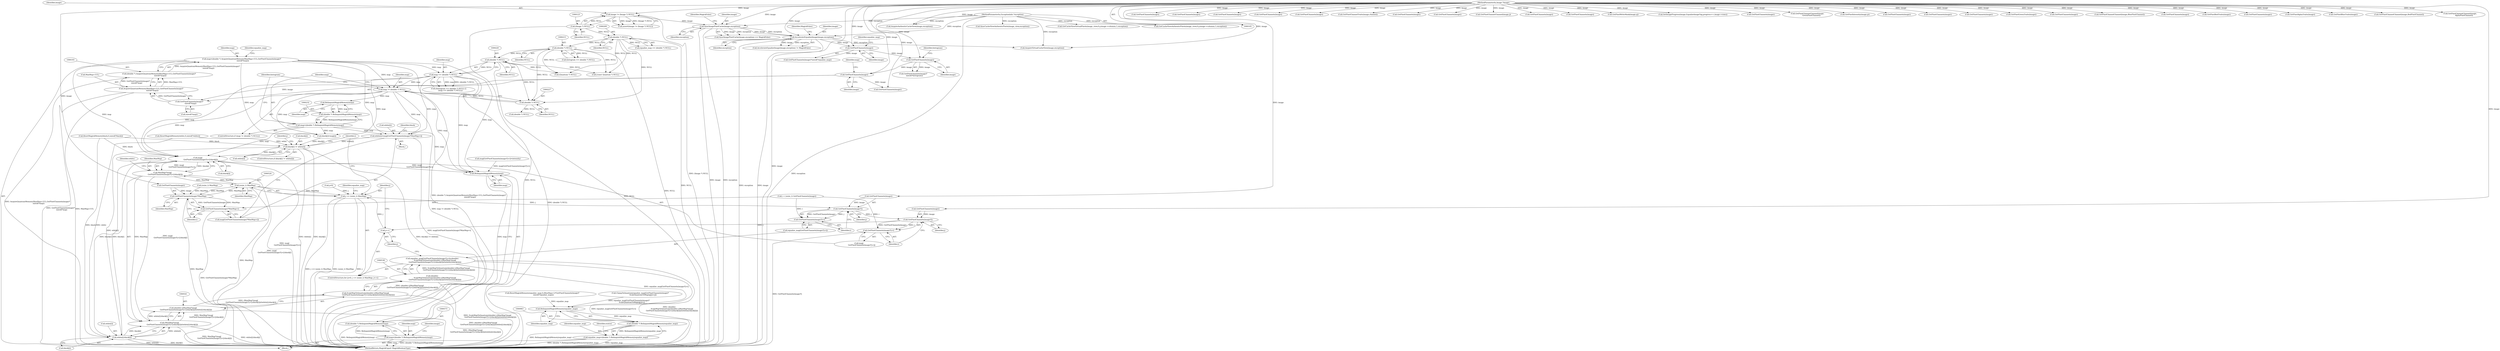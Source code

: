 digraph "0_ImageMagick_1cc6f0ccc92c20c7cab6c4a7335daf29c91f0d8e_0@array" {
"1000497" [label="(Call,white[i]=map[GetPixelChannels(image)*MaxMap+i])"];
"1000224" [label="(Call,map != (double *) NULL)"];
"1000190" [label="(Call,map=(double *) AcquireQuantumMemory(MaxMap+1UL,GetPixelChannels(image)*\n    sizeof(*map)))"];
"1000192" [label="(Call,(double *) AcquireQuantumMemory(MaxMap+1UL,GetPixelChannels(image)*\n    sizeof(*map)))"];
"1000194" [label="(Call,AcquireQuantumMemory(MaxMap+1UL,GetPixelChannels(image)*\n    sizeof(*map)))"];
"1000198" [label="(Call,GetPixelChannels(image)*\n    sizeof(*map))"];
"1000199" [label="(Call,GetPixelChannels(image))"];
"1000185" [label="(Call,GetPixelChannels(image))"];
"1000171" [label="(Call,GetPixelChannels(image))"];
"1000141" [label="(Call,AccelerateEqualizeImage(image,exception))"];
"1000133" [label="(Call,SyncImagePixelCache(image,exception))"];
"1000120" [label="(Call,image != (Image *) NULL)"];
"1000106" [label="(MethodParameterIn,Image *image)"];
"1000122" [label="(Call,(Image *) NULL)"];
"1000107" [label="(MethodParameterIn,ExceptionInfo *exception)"];
"1000217" [label="(Call,map == (double *) NULL)"];
"1000219" [label="(Call,(double *) NULL)"];
"1000214" [label="(Call,(double *) NULL)"];
"1000208" [label="(Call,(double *) NULL)"];
"1000226" [label="(Call,(double *) NULL)"];
"1000229" [label="(Call,map=(double *) RelinquishMagickMemory(map))"];
"1000231" [label="(Call,(double *) RelinquishMagickMemory(map))"];
"1000233" [label="(Call,RelinquishMagickMemory(map))"];
"1000510" [label="(Call,black[i] != white[i])"];
"1000545" [label="(Call,map[\n          GetPixelChannels(image)*j+i]-black[i])"];
"1000543" [label="(Call,MaxMap*(map[\n          GetPixelChannels(image)*j+i]-black[i]))"];
"1000523" [label="(Call,(ssize_t) MaxMap)"];
"1000504" [label="(Call,GetPixelChannels(image)*MaxMap)"];
"1000503" [label="(Call,GetPixelChannels(image)*MaxMap+i)"];
"1000521" [label="(Call,j <= (ssize_t) MaxMap)"];
"1000532" [label="(Call,GetPixelChannels(image)*j)"];
"1000531" [label="(Call,GetPixelChannels(image)*j+i)"];
"1000549" [label="(Call,GetPixelChannels(image)*j)"];
"1000526" [label="(Call,j++)"];
"1000548" [label="(Call,GetPixelChannels(image)*j+i)"];
"1000542" [label="(Call,(MaxMap*(map[\n          GetPixelChannels(image)*j+i]-black[i]))/(white[i]-black[i]))"];
"1000540" [label="(Call,(double) ((MaxMap*(map[\n          GetPixelChannels(image)*j+i]-black[i]))/(white[i]-black[i])))"];
"1000539" [label="(Call,ScaleMapToQuantum((double) ((MaxMap*(map[\n          GetPixelChannels(image)*j+i]-black[i]))/(white[i]-black[i]))))"];
"1000537" [label="(Call,(double)\n          ScaleMapToQuantum((double) ((MaxMap*(map[\n          GetPixelChannels(image)*j+i]-black[i]))/(white[i]-black[i]))))"];
"1000528" [label="(Call,equalize_map[GetPixelChannels(image)*j+i]=(double)\n          ScaleMapToQuantum((double) ((MaxMap*(map[\n          GetPixelChannels(image)*j+i]-black[i]))/(white[i]-black[i]))))"];
"1000964" [label="(Call,RelinquishMagickMemory(equalize_map))"];
"1000962" [label="(Call,(double *) RelinquishMagickMemory(equalize_map))"];
"1000960" [label="(Call,equalize_map=(double *) RelinquishMagickMemory(equalize_map))"];
"1000557" [label="(Call,white[i]-black[i])"];
"1000574" [label="(Call,RelinquishMagickMemory(map))"];
"1000572" [label="(Call,(double *) RelinquishMagickMemory(map))"];
"1000570" [label="(Call,map=(double *) RelinquishMagickMemory(map))"];
"1000519" [label="(Identifier,j)"];
"1000964" [label="(Call,RelinquishMagickMemory(equalize_map))"];
"1000498" [label="(Call,white[i])"];
"1000195" [label="(Call,MaxMap+1UL)"];
"1000431" [label="(Call,GetPixelChannels(image))"];
"1000225" [label="(Identifier,map)"];
"1000382" [label="(Call,GetPixelChannels(image))"];
"1000172" [label="(Identifier,image)"];
"1000435" [label="(Call,map[GetPixelChannels(image)*j+i]=intensity)"];
"1000132" [label="(Call,SyncImagePixelCache(image,exception) == MagickFalse)"];
"1000234" [label="(Identifier,map)"];
"1000868" [label="(Call,GetPixelChannels(image))"];
"1000543" [label="(Call,MaxMap*(map[\n          GetPixelChannels(image)*j+i]-black[i]))"];
"1000724" [label="(Call,GetPixelChannels(image))"];
"1000194" [label="(Call,AcquireQuantumMemory(MaxMap+1UL,GetPixelChannels(image)*\n    sizeof(*map)))"];
"1000175" [label="(Identifier,equalize_map)"];
"1000122" [label="(Call,(Image *) NULL)"];
"1000198" [label="(Call,GetPixelChannels(image)*\n    sizeof(*map))"];
"1000678" [label="(Call,GetPixelChannels(image))"];
"1000882" [label="(Call,GetPixelChannelTraits(image,channel))"];
"1000219" [label="(Call,(double *) NULL)"];
"1000528" [label="(Call,equalize_map[GetPixelChannels(image)*j+i]=(double)\n          ScaleMapToQuantum((double) ((MaxMap*(map[\n          GetPixelChannels(image)*j+i]-black[i]))/(white[i]-black[i]))))"];
"1000632" [label="(Call,GetPixelChannels(image))"];
"1000546" [label="(Call,map[\n          GetPixelChannels(image)*j+i])"];
"1000571" [label="(Identifier,map)"];
"1000419" [label="(Call,(ssize_t) MaxMap)"];
"1000558" [label="(Call,white[i])"];
"1000212" [label="(Call,histogram == (double *) NULL)"];
"1000490" [label="(Call,black[i]=map[i])"];
"1000504" [label="(Call,GetPixelChannels(image)*MaxMap)"];
"1000403" [label="(Call,GetPixelChannels(image))"];
"1000579" [label="(Identifier,image)"];
"1000311" [label="(Call,GetCacheViewVirtualPixels(image_view,0,y,image->columns,1,exception))"];
"1000226" [label="(Call,(double *) NULL)"];
"1000285" [label="(Call,AcquireVirtualCacheView(image,exception))"];
"1000224" [label="(Call,map != (double *) NULL)"];
"1000876" [label="(Call,GetPixelChannelChannel(image,j))"];
"1000549" [label="(Call,GetPixelChannels(image)*j)"];
"1000447" [label="(Call,ResetMagickMemory(equalize_map,0,(MaxMap+1)*GetPixelChannels(image)*\n    sizeof(*equalize_map)))"];
"1000530" [label="(Identifier,equalize_map)"];
"1000904" [label="(Call,ClampToQuantum(equalize_map[GetPixelChannels(image)*\n          ScaleQuantumToMap(q[j])+j]))"];
"1000965" [label="(Identifier,equalize_map)"];
"1000559" [label="(Identifier,white)"];
"1000207" [label="(Identifier,equalize_map)"];
"1000121" [label="(Identifier,image)"];
"1000857" [label="(Call,GetPixelChannels(image))"];
"1000561" [label="(Call,black[i])"];
"1000909" [label="(Call,GetPixelChannels(image))"];
"1000509" [label="(ControlStructure,if (black[i] != white[i]))"];
"1000544" [label="(Identifier,MaxMap)"];
"1000216" [label="(Identifier,NULL)"];
"1000527" [label="(Identifier,j)"];
"1000574" [label="(Call,RelinquishMagickMemory(map))"];
"1000107" [label="(MethodParameterIn,ExceptionInfo *exception)"];
"1000850" [label="(Call,GetPixelWriteMask(image,q))"];
"1000508" [label="(Identifier,i)"];
"1000545" [label="(Call,map[\n          GetPixelChannels(image)*j+i]-black[i])"];
"1000522" [label="(Identifier,j)"];
"1000510" [label="(Call,black[i] != white[i])"];
"1000106" [label="(MethodParameterIn,Image *image)"];
"1000536" [label="(Identifier,i)"];
"1000512" [label="(Identifier,black)"];
"1000941" [label="(Call,SetImageProgress(image,EqualizeImageTag,progress++,image->rows))"];
"1000529" [label="(Call,equalize_map[GetPixelChannels(image)*j+i])"];
"1000532" [label="(Call,GetPixelChannels(image)*j)"];
"1000503" [label="(Call,GetPixelChannels(image)*MaxMap+i)"];
"1000455" [label="(Call,GetPixelChannels(image))"];
"1000548" [label="(Call,GetPixelChannels(image)*j+i)"];
"1000655" [label="(Call,GetPixelChannelChannel(image,\n              GreenPixelChannel))"];
"1000133" [label="(Call,SyncImagePixelCache(image,exception))"];
"1000533" [label="(Call,GetPixelChannels(image))"];
"1000531" [label="(Call,GetPixelChannels(image)*j+i)"];
"1000526" [label="(Call,j++)"];
"1000514" [label="(Call,white[i])"];
"1000374" [label="(Call,GetPixelIntensity(image,p))"];
"1000108" [label="(Block,)"];
"1000203" [label="(Identifier,map)"];
"1000480" [label="(Call,i < (ssize_t) GetPixelChannels(image))"];
"1000488" [label="(Block,)"];
"1000484" [label="(Call,GetPixelChannels(image))"];
"1000191" [label="(Identifier,map)"];
"1000968" [label="(MethodReturn,MagickExport MagickBooleanType)"];
"1000440" [label="(Call,GetPixelChannels(image))"];
"1000192" [label="(Call,(double *) AcquireQuantumMemory(MaxMap+1UL,GetPixelChannels(image)*\n    sizeof(*map)))"];
"1000278" [label="(Call,GetPixelChannels(image))"];
"1000511" [label="(Call,black[i])"];
"1000770" [label="(Call,GetPixelChannels(image))"];
"1000647" [label="(Call,GetPixelGreenTraits(image))"];
"1000206" [label="(Call,equalize_map == (double *) NULL)"];
"1000918" [label="(Call,GetPixelChannels(image))"];
"1000228" [label="(Identifier,NULL)"];
"1000230" [label="(Identifier,map)"];
"1000701" [label="(Call,GetPixelChannelChannel(image,BluePixelChannel))"];
"1000124" [label="(Identifier,NULL)"];
"1000233" [label="(Call,RelinquishMagickMemory(map))"];
"1000557" [label="(Call,white[i]-black[i])"];
"1000961" [label="(Identifier,equalize_map)"];
"1000542" [label="(Call,(MaxMap*(map[\n          GetPixelChannels(image)*j+i]-black[i]))/(white[i]-black[i]))"];
"1000218" [label="(Identifier,map)"];
"1000221" [label="(Identifier,NULL)"];
"1000140" [label="(Call,AccelerateEqualizeImage(image,exception) != MagickFalse)"];
"1000171" [label="(Call,GetPixelChannels(image))"];
"1000554" [label="(Call,black[i])"];
"1000539" [label="(Call,ScaleMapToQuantum((double) ((MaxMap*(map[\n          GetPixelChannels(image)*j+i]-black[i]))/(white[i]-black[i]))))"];
"1000238" [label="(Call,(double *) NULL)"];
"1000507" [label="(Identifier,MaxMap)"];
"1000135" [label="(Identifier,exception)"];
"1000825" [label="(Call,(Quantum *) NULL)"];
"1000200" [label="(Identifier,image)"];
"1000214" [label="(Call,(double *) NULL)"];
"1000353" [label="(Call,GetPixelChannels(image))"];
"1000136" [label="(Identifier,MagickFalse)"];
"1000470" [label="(Call,ResetMagickMemory(white,0,sizeof(*white)))"];
"1000119" [label="(Call,assert(image != (Image *) NULL))"];
"1000144" [label="(Identifier,MagickFalse)"];
"1000184" [label="(Call,GetPixelChannels(image)*\n    sizeof(*histogram))"];
"1000120" [label="(Call,image != (Image *) NULL)"];
"1000962" [label="(Call,(double *) RelinquishMagickMemory(equalize_map))"];
"1000229" [label="(Call,map=(double *) RelinquishMagickMemory(map))"];
"1000487" [label="(Identifier,i)"];
"1000601" [label="(Call,GetPixelRedTraits(image))"];
"1000505" [label="(Call,GetPixelChannels(image))"];
"1000523" [label="(Call,(ssize_t) MaxMap)"];
"1000143" [label="(Identifier,exception)"];
"1000813" [label="(Call,GetCacheViewAuthenticPixels(image_view,0,y,image->columns,1,exception))"];
"1000186" [label="(Identifier,image)"];
"1000170" [label="(Call,GetPixelChannels(image)*sizeof(*equalize_map))"];
"1000389" [label="(Call,GetPixelChannels(image))"];
"1000521" [label="(Call,j <= (ssize_t) MaxMap)"];
"1000190" [label="(Call,map=(double *) AcquireQuantumMemory(MaxMap+1UL,GetPixelChannels(image)*\n    sizeof(*map)))"];
"1000960" [label="(Call,equalize_map=(double *) RelinquishMagickMemory(equalize_map))"];
"1000570" [label="(Call,map=(double *) RelinquishMagickMemory(map))"];
"1000967" [label="(Identifier,status)"];
"1000739" [label="(Call,GetPixelAlphaTraits(image))"];
"1000223" [label="(ControlStructure,if (map != (double *) NULL))"];
"1000208" [label="(Call,(double *) NULL)"];
"1000185" [label="(Call,GetPixelChannels(image))"];
"1000693" [label="(Call,GetPixelBlueTraits(image))"];
"1000211" [label="(Call,(histogram == (double *) NULL) ||\n      (map == (double *) NULL))"];
"1000517" [label="(ControlStructure,for (j=0; j <= (ssize_t) MaxMap; j++))"];
"1000552" [label="(Identifier,j)"];
"1000535" [label="(Identifier,j)"];
"1000231" [label="(Call,(double *) RelinquishMagickMemory(map))"];
"1000462" [label="(Call,ResetMagickMemory(black,0,sizeof(*black)))"];
"1000525" [label="(Identifier,MaxMap)"];
"1000201" [label="(Call,sizeof(*map))"];
"1000553" [label="(Identifier,i)"];
"1000550" [label="(Call,GetPixelChannels(image))"];
"1000922" [label="(Call,SyncCacheViewAuthenticPixels(image_view,exception))"];
"1000575" [label="(Identifier,map)"];
"1000199" [label="(Call,GetPixelChannels(image))"];
"1000572" [label="(Call,(double *) RelinquishMagickMemory(map))"];
"1000609" [label="(Call,GetPixelChannelChannel(image,RedPixelChannel))"];
"1000323" [label="(Call,(const Quantum *) NULL)"];
"1000210" [label="(Identifier,NULL)"];
"1000501" [label="(Call,map[GetPixelChannels(image)*MaxMap+i])"];
"1000237" [label="(Identifier,histogram)"];
"1000518" [label="(Call,j=0)"];
"1000497" [label="(Call,white[i]=map[GetPixelChannels(image)*MaxMap+i])"];
"1000142" [label="(Identifier,image)"];
"1000537" [label="(Call,(double)\n          ScaleMapToQuantum((double) ((MaxMap*(map[\n          GetPixelChannels(image)*j+i]-black[i]))/(white[i]-black[i]))))"];
"1000540" [label="(Call,(double) ((MaxMap*(map[\n          GetPixelChannels(image)*j+i]-black[i]))/(white[i]-black[i])))"];
"1000217" [label="(Call,map == (double *) NULL)"];
"1000787" [label="(Call,AcquireAuthenticCacheView(image,exception))"];
"1000141" [label="(Call,AccelerateEqualizeImage(image,exception))"];
"1000189" [label="(Identifier,histogram)"];
"1000747" [label="(Call,GetPixelChannelChannel(image,\n              AlphaPixelChannel))"];
"1000134" [label="(Identifier,image)"];
"1000497" -> "1000488"  [label="AST: "];
"1000497" -> "1000501"  [label="CFG: "];
"1000498" -> "1000497"  [label="AST: "];
"1000501" -> "1000497"  [label="AST: "];
"1000512" -> "1000497"  [label="CFG: "];
"1000497" -> "1000968"  [label="DDG: map[GetPixelChannels(image)*MaxMap+i]"];
"1000224" -> "1000497"  [label="DDG: map"];
"1000229" -> "1000497"  [label="DDG: map"];
"1000190" -> "1000497"  [label="DDG: map"];
"1000217" -> "1000497"  [label="DDG: map"];
"1000497" -> "1000510"  [label="DDG: white[i]"];
"1000224" -> "1000223"  [label="AST: "];
"1000224" -> "1000226"  [label="CFG: "];
"1000225" -> "1000224"  [label="AST: "];
"1000226" -> "1000224"  [label="AST: "];
"1000230" -> "1000224"  [label="CFG: "];
"1000237" -> "1000224"  [label="CFG: "];
"1000224" -> "1000968"  [label="DDG: map != (double *) NULL"];
"1000190" -> "1000224"  [label="DDG: map"];
"1000217" -> "1000224"  [label="DDG: map"];
"1000226" -> "1000224"  [label="DDG: NULL"];
"1000224" -> "1000233"  [label="DDG: map"];
"1000224" -> "1000490"  [label="DDG: map"];
"1000224" -> "1000545"  [label="DDG: map"];
"1000224" -> "1000574"  [label="DDG: map"];
"1000190" -> "1000108"  [label="AST: "];
"1000190" -> "1000192"  [label="CFG: "];
"1000191" -> "1000190"  [label="AST: "];
"1000192" -> "1000190"  [label="AST: "];
"1000207" -> "1000190"  [label="CFG: "];
"1000190" -> "1000968"  [label="DDG: (double *) AcquireQuantumMemory(MaxMap+1UL,GetPixelChannels(image)*\n    sizeof(*map))"];
"1000192" -> "1000190"  [label="DDG: AcquireQuantumMemory(MaxMap+1UL,GetPixelChannels(image)*\n    sizeof(*map))"];
"1000190" -> "1000217"  [label="DDG: map"];
"1000190" -> "1000490"  [label="DDG: map"];
"1000190" -> "1000545"  [label="DDG: map"];
"1000190" -> "1000574"  [label="DDG: map"];
"1000192" -> "1000194"  [label="CFG: "];
"1000193" -> "1000192"  [label="AST: "];
"1000194" -> "1000192"  [label="AST: "];
"1000192" -> "1000968"  [label="DDG: AcquireQuantumMemory(MaxMap+1UL,GetPixelChannels(image)*\n    sizeof(*map))"];
"1000194" -> "1000192"  [label="DDG: MaxMap+1UL"];
"1000194" -> "1000192"  [label="DDG: GetPixelChannels(image)*\n    sizeof(*map)"];
"1000194" -> "1000198"  [label="CFG: "];
"1000195" -> "1000194"  [label="AST: "];
"1000198" -> "1000194"  [label="AST: "];
"1000194" -> "1000968"  [label="DDG: MaxMap+1UL"];
"1000194" -> "1000968"  [label="DDG: GetPixelChannels(image)*\n    sizeof(*map)"];
"1000198" -> "1000194"  [label="DDG: GetPixelChannels(image)"];
"1000198" -> "1000201"  [label="CFG: "];
"1000199" -> "1000198"  [label="AST: "];
"1000201" -> "1000198"  [label="AST: "];
"1000199" -> "1000198"  [label="DDG: image"];
"1000199" -> "1000200"  [label="CFG: "];
"1000200" -> "1000199"  [label="AST: "];
"1000203" -> "1000199"  [label="CFG: "];
"1000185" -> "1000199"  [label="DDG: image"];
"1000106" -> "1000199"  [label="DDG: image"];
"1000199" -> "1000278"  [label="DDG: image"];
"1000185" -> "1000184"  [label="AST: "];
"1000185" -> "1000186"  [label="CFG: "];
"1000186" -> "1000185"  [label="AST: "];
"1000189" -> "1000185"  [label="CFG: "];
"1000185" -> "1000184"  [label="DDG: image"];
"1000171" -> "1000185"  [label="DDG: image"];
"1000106" -> "1000185"  [label="DDG: image"];
"1000171" -> "1000170"  [label="AST: "];
"1000171" -> "1000172"  [label="CFG: "];
"1000172" -> "1000171"  [label="AST: "];
"1000175" -> "1000171"  [label="CFG: "];
"1000171" -> "1000170"  [label="DDG: image"];
"1000141" -> "1000171"  [label="DDG: image"];
"1000106" -> "1000171"  [label="DDG: image"];
"1000141" -> "1000140"  [label="AST: "];
"1000141" -> "1000143"  [label="CFG: "];
"1000142" -> "1000141"  [label="AST: "];
"1000143" -> "1000141"  [label="AST: "];
"1000144" -> "1000141"  [label="CFG: "];
"1000141" -> "1000968"  [label="DDG: image"];
"1000141" -> "1000968"  [label="DDG: exception"];
"1000141" -> "1000140"  [label="DDG: image"];
"1000141" -> "1000140"  [label="DDG: exception"];
"1000133" -> "1000141"  [label="DDG: image"];
"1000133" -> "1000141"  [label="DDG: exception"];
"1000106" -> "1000141"  [label="DDG: image"];
"1000107" -> "1000141"  [label="DDG: exception"];
"1000141" -> "1000285"  [label="DDG: exception"];
"1000133" -> "1000132"  [label="AST: "];
"1000133" -> "1000135"  [label="CFG: "];
"1000134" -> "1000133"  [label="AST: "];
"1000135" -> "1000133"  [label="AST: "];
"1000136" -> "1000133"  [label="CFG: "];
"1000133" -> "1000968"  [label="DDG: image"];
"1000133" -> "1000968"  [label="DDG: exception"];
"1000133" -> "1000132"  [label="DDG: image"];
"1000133" -> "1000132"  [label="DDG: exception"];
"1000120" -> "1000133"  [label="DDG: image"];
"1000106" -> "1000133"  [label="DDG: image"];
"1000107" -> "1000133"  [label="DDG: exception"];
"1000120" -> "1000119"  [label="AST: "];
"1000120" -> "1000122"  [label="CFG: "];
"1000121" -> "1000120"  [label="AST: "];
"1000122" -> "1000120"  [label="AST: "];
"1000119" -> "1000120"  [label="CFG: "];
"1000120" -> "1000968"  [label="DDG: (Image *) NULL"];
"1000120" -> "1000119"  [label="DDG: image"];
"1000120" -> "1000119"  [label="DDG: (Image *) NULL"];
"1000106" -> "1000120"  [label="DDG: image"];
"1000122" -> "1000120"  [label="DDG: NULL"];
"1000106" -> "1000105"  [label="AST: "];
"1000106" -> "1000968"  [label="DDG: image"];
"1000106" -> "1000278"  [label="DDG: image"];
"1000106" -> "1000285"  [label="DDG: image"];
"1000106" -> "1000353"  [label="DDG: image"];
"1000106" -> "1000374"  [label="DDG: image"];
"1000106" -> "1000382"  [label="DDG: image"];
"1000106" -> "1000389"  [label="DDG: image"];
"1000106" -> "1000403"  [label="DDG: image"];
"1000106" -> "1000431"  [label="DDG: image"];
"1000106" -> "1000440"  [label="DDG: image"];
"1000106" -> "1000455"  [label="DDG: image"];
"1000106" -> "1000484"  [label="DDG: image"];
"1000106" -> "1000505"  [label="DDG: image"];
"1000106" -> "1000533"  [label="DDG: image"];
"1000106" -> "1000550"  [label="DDG: image"];
"1000106" -> "1000601"  [label="DDG: image"];
"1000106" -> "1000609"  [label="DDG: image"];
"1000106" -> "1000632"  [label="DDG: image"];
"1000106" -> "1000647"  [label="DDG: image"];
"1000106" -> "1000655"  [label="DDG: image"];
"1000106" -> "1000678"  [label="DDG: image"];
"1000106" -> "1000693"  [label="DDG: image"];
"1000106" -> "1000701"  [label="DDG: image"];
"1000106" -> "1000724"  [label="DDG: image"];
"1000106" -> "1000739"  [label="DDG: image"];
"1000106" -> "1000747"  [label="DDG: image"];
"1000106" -> "1000770"  [label="DDG: image"];
"1000106" -> "1000787"  [label="DDG: image"];
"1000106" -> "1000850"  [label="DDG: image"];
"1000106" -> "1000857"  [label="DDG: image"];
"1000106" -> "1000868"  [label="DDG: image"];
"1000106" -> "1000876"  [label="DDG: image"];
"1000106" -> "1000882"  [label="DDG: image"];
"1000106" -> "1000909"  [label="DDG: image"];
"1000106" -> "1000918"  [label="DDG: image"];
"1000106" -> "1000941"  [label="DDG: image"];
"1000122" -> "1000124"  [label="CFG: "];
"1000123" -> "1000122"  [label="AST: "];
"1000124" -> "1000122"  [label="AST: "];
"1000122" -> "1000968"  [label="DDG: NULL"];
"1000122" -> "1000208"  [label="DDG: NULL"];
"1000107" -> "1000105"  [label="AST: "];
"1000107" -> "1000968"  [label="DDG: exception"];
"1000107" -> "1000285"  [label="DDG: exception"];
"1000107" -> "1000311"  [label="DDG: exception"];
"1000107" -> "1000787"  [label="DDG: exception"];
"1000107" -> "1000813"  [label="DDG: exception"];
"1000107" -> "1000922"  [label="DDG: exception"];
"1000217" -> "1000211"  [label="AST: "];
"1000217" -> "1000219"  [label="CFG: "];
"1000218" -> "1000217"  [label="AST: "];
"1000219" -> "1000217"  [label="AST: "];
"1000211" -> "1000217"  [label="CFG: "];
"1000217" -> "1000968"  [label="DDG: (double *) NULL"];
"1000217" -> "1000211"  [label="DDG: map"];
"1000217" -> "1000211"  [label="DDG: (double *) NULL"];
"1000219" -> "1000217"  [label="DDG: NULL"];
"1000217" -> "1000490"  [label="DDG: map"];
"1000217" -> "1000545"  [label="DDG: map"];
"1000217" -> "1000574"  [label="DDG: map"];
"1000219" -> "1000221"  [label="CFG: "];
"1000220" -> "1000219"  [label="AST: "];
"1000221" -> "1000219"  [label="AST: "];
"1000219" -> "1000968"  [label="DDG: NULL"];
"1000214" -> "1000219"  [label="DDG: NULL"];
"1000219" -> "1000226"  [label="DDG: NULL"];
"1000219" -> "1000323"  [label="DDG: NULL"];
"1000219" -> "1000825"  [label="DDG: NULL"];
"1000214" -> "1000212"  [label="AST: "];
"1000214" -> "1000216"  [label="CFG: "];
"1000215" -> "1000214"  [label="AST: "];
"1000216" -> "1000214"  [label="AST: "];
"1000212" -> "1000214"  [label="CFG: "];
"1000214" -> "1000968"  [label="DDG: NULL"];
"1000214" -> "1000212"  [label="DDG: NULL"];
"1000208" -> "1000214"  [label="DDG: NULL"];
"1000214" -> "1000226"  [label="DDG: NULL"];
"1000214" -> "1000323"  [label="DDG: NULL"];
"1000214" -> "1000825"  [label="DDG: NULL"];
"1000208" -> "1000206"  [label="AST: "];
"1000208" -> "1000210"  [label="CFG: "];
"1000209" -> "1000208"  [label="AST: "];
"1000210" -> "1000208"  [label="AST: "];
"1000206" -> "1000208"  [label="CFG: "];
"1000208" -> "1000968"  [label="DDG: NULL"];
"1000208" -> "1000206"  [label="DDG: NULL"];
"1000208" -> "1000226"  [label="DDG: NULL"];
"1000208" -> "1000323"  [label="DDG: NULL"];
"1000208" -> "1000825"  [label="DDG: NULL"];
"1000226" -> "1000228"  [label="CFG: "];
"1000227" -> "1000226"  [label="AST: "];
"1000228" -> "1000226"  [label="AST: "];
"1000226" -> "1000238"  [label="DDG: NULL"];
"1000229" -> "1000223"  [label="AST: "];
"1000229" -> "1000231"  [label="CFG: "];
"1000230" -> "1000229"  [label="AST: "];
"1000231" -> "1000229"  [label="AST: "];
"1000237" -> "1000229"  [label="CFG: "];
"1000231" -> "1000229"  [label="DDG: RelinquishMagickMemory(map)"];
"1000229" -> "1000490"  [label="DDG: map"];
"1000229" -> "1000545"  [label="DDG: map"];
"1000229" -> "1000574"  [label="DDG: map"];
"1000231" -> "1000233"  [label="CFG: "];
"1000232" -> "1000231"  [label="AST: "];
"1000233" -> "1000231"  [label="AST: "];
"1000233" -> "1000231"  [label="DDG: map"];
"1000233" -> "1000234"  [label="CFG: "];
"1000234" -> "1000233"  [label="AST: "];
"1000510" -> "1000509"  [label="AST: "];
"1000510" -> "1000514"  [label="CFG: "];
"1000511" -> "1000510"  [label="AST: "];
"1000514" -> "1000510"  [label="AST: "];
"1000519" -> "1000510"  [label="CFG: "];
"1000487" -> "1000510"  [label="CFG: "];
"1000510" -> "1000968"  [label="DDG: white[i]"];
"1000510" -> "1000968"  [label="DDG: black[i]"];
"1000510" -> "1000968"  [label="DDG: black[i] != white[i]"];
"1000462" -> "1000510"  [label="DDG: black"];
"1000490" -> "1000510"  [label="DDG: black[i]"];
"1000470" -> "1000510"  [label="DDG: white"];
"1000510" -> "1000545"  [label="DDG: black[i]"];
"1000510" -> "1000557"  [label="DDG: white[i]"];
"1000545" -> "1000543"  [label="AST: "];
"1000545" -> "1000554"  [label="CFG: "];
"1000546" -> "1000545"  [label="AST: "];
"1000554" -> "1000545"  [label="AST: "];
"1000543" -> "1000545"  [label="CFG: "];
"1000545" -> "1000968"  [label="DDG: map[\n          GetPixelChannels(image)*j+i]"];
"1000545" -> "1000543"  [label="DDG: map[\n          GetPixelChannels(image)*j+i]"];
"1000545" -> "1000543"  [label="DDG: black[i]"];
"1000557" -> "1000545"  [label="DDG: black[i]"];
"1000462" -> "1000545"  [label="DDG: black"];
"1000545" -> "1000557"  [label="DDG: black[i]"];
"1000545" -> "1000574"  [label="DDG: map[\n          GetPixelChannels(image)*j+i]"];
"1000543" -> "1000542"  [label="AST: "];
"1000544" -> "1000543"  [label="AST: "];
"1000559" -> "1000543"  [label="CFG: "];
"1000543" -> "1000968"  [label="DDG: map[\n          GetPixelChannels(image)*j+i]-black[i]"];
"1000543" -> "1000523"  [label="DDG: MaxMap"];
"1000543" -> "1000542"  [label="DDG: MaxMap"];
"1000543" -> "1000542"  [label="DDG: map[\n          GetPixelChannels(image)*j+i]-black[i]"];
"1000523" -> "1000543"  [label="DDG: MaxMap"];
"1000523" -> "1000521"  [label="AST: "];
"1000523" -> "1000525"  [label="CFG: "];
"1000524" -> "1000523"  [label="AST: "];
"1000525" -> "1000523"  [label="AST: "];
"1000521" -> "1000523"  [label="CFG: "];
"1000523" -> "1000968"  [label="DDG: MaxMap"];
"1000523" -> "1000504"  [label="DDG: MaxMap"];
"1000523" -> "1000521"  [label="DDG: MaxMap"];
"1000504" -> "1000523"  [label="DDG: MaxMap"];
"1000504" -> "1000503"  [label="AST: "];
"1000504" -> "1000507"  [label="CFG: "];
"1000505" -> "1000504"  [label="AST: "];
"1000507" -> "1000504"  [label="AST: "];
"1000508" -> "1000504"  [label="CFG: "];
"1000504" -> "1000968"  [label="DDG: MaxMap"];
"1000504" -> "1000503"  [label="DDG: GetPixelChannels(image)"];
"1000504" -> "1000503"  [label="DDG: MaxMap"];
"1000505" -> "1000504"  [label="DDG: image"];
"1000419" -> "1000504"  [label="DDG: MaxMap"];
"1000503" -> "1000501"  [label="AST: "];
"1000503" -> "1000508"  [label="CFG: "];
"1000508" -> "1000503"  [label="AST: "];
"1000501" -> "1000503"  [label="CFG: "];
"1000503" -> "1000968"  [label="DDG: GetPixelChannels(image)*MaxMap"];
"1000480" -> "1000503"  [label="DDG: i"];
"1000521" -> "1000517"  [label="AST: "];
"1000522" -> "1000521"  [label="AST: "];
"1000530" -> "1000521"  [label="CFG: "];
"1000487" -> "1000521"  [label="CFG: "];
"1000521" -> "1000968"  [label="DDG: j"];
"1000521" -> "1000968"  [label="DDG: j <= (ssize_t) MaxMap"];
"1000521" -> "1000968"  [label="DDG: (ssize_t) MaxMap"];
"1000518" -> "1000521"  [label="DDG: j"];
"1000526" -> "1000521"  [label="DDG: j"];
"1000521" -> "1000532"  [label="DDG: j"];
"1000532" -> "1000531"  [label="AST: "];
"1000532" -> "1000535"  [label="CFG: "];
"1000533" -> "1000532"  [label="AST: "];
"1000535" -> "1000532"  [label="AST: "];
"1000536" -> "1000532"  [label="CFG: "];
"1000532" -> "1000531"  [label="DDG: GetPixelChannels(image)"];
"1000532" -> "1000531"  [label="DDG: j"];
"1000533" -> "1000532"  [label="DDG: image"];
"1000532" -> "1000549"  [label="DDG: j"];
"1000531" -> "1000529"  [label="AST: "];
"1000531" -> "1000536"  [label="CFG: "];
"1000536" -> "1000531"  [label="AST: "];
"1000529" -> "1000531"  [label="CFG: "];
"1000480" -> "1000531"  [label="DDG: i"];
"1000549" -> "1000548"  [label="AST: "];
"1000549" -> "1000552"  [label="CFG: "];
"1000550" -> "1000549"  [label="AST: "];
"1000552" -> "1000549"  [label="AST: "];
"1000553" -> "1000549"  [label="CFG: "];
"1000549" -> "1000526"  [label="DDG: j"];
"1000549" -> "1000548"  [label="DDG: GetPixelChannels(image)"];
"1000549" -> "1000548"  [label="DDG: j"];
"1000550" -> "1000549"  [label="DDG: image"];
"1000526" -> "1000517"  [label="AST: "];
"1000526" -> "1000527"  [label="CFG: "];
"1000527" -> "1000526"  [label="AST: "];
"1000522" -> "1000526"  [label="CFG: "];
"1000548" -> "1000546"  [label="AST: "];
"1000548" -> "1000553"  [label="CFG: "];
"1000553" -> "1000548"  [label="AST: "];
"1000546" -> "1000548"  [label="CFG: "];
"1000548" -> "1000968"  [label="DDG: GetPixelChannels(image)*j"];
"1000480" -> "1000548"  [label="DDG: i"];
"1000542" -> "1000540"  [label="AST: "];
"1000542" -> "1000557"  [label="CFG: "];
"1000557" -> "1000542"  [label="AST: "];
"1000540" -> "1000542"  [label="CFG: "];
"1000542" -> "1000968"  [label="DDG: white[i]-black[i]"];
"1000542" -> "1000968"  [label="DDG: MaxMap*(map[\n          GetPixelChannels(image)*j+i]-black[i])"];
"1000542" -> "1000540"  [label="DDG: MaxMap*(map[\n          GetPixelChannels(image)*j+i]-black[i])"];
"1000542" -> "1000540"  [label="DDG: white[i]-black[i]"];
"1000557" -> "1000542"  [label="DDG: white[i]"];
"1000557" -> "1000542"  [label="DDG: black[i]"];
"1000540" -> "1000539"  [label="AST: "];
"1000541" -> "1000540"  [label="AST: "];
"1000539" -> "1000540"  [label="CFG: "];
"1000540" -> "1000968"  [label="DDG: (MaxMap*(map[\n          GetPixelChannels(image)*j+i]-black[i]))/(white[i]-black[i])"];
"1000540" -> "1000539"  [label="DDG: (MaxMap*(map[\n          GetPixelChannels(image)*j+i]-black[i]))/(white[i]-black[i])"];
"1000539" -> "1000537"  [label="AST: "];
"1000537" -> "1000539"  [label="CFG: "];
"1000539" -> "1000968"  [label="DDG: (double) ((MaxMap*(map[\n          GetPixelChannels(image)*j+i]-black[i]))/(white[i]-black[i]))"];
"1000539" -> "1000537"  [label="DDG: (double) ((MaxMap*(map[\n          GetPixelChannels(image)*j+i]-black[i]))/(white[i]-black[i]))"];
"1000537" -> "1000528"  [label="AST: "];
"1000538" -> "1000537"  [label="AST: "];
"1000528" -> "1000537"  [label="CFG: "];
"1000537" -> "1000968"  [label="DDG: ScaleMapToQuantum((double) ((MaxMap*(map[\n          GetPixelChannels(image)*j+i]-black[i]))/(white[i]-black[i])))"];
"1000537" -> "1000528"  [label="DDG: ScaleMapToQuantum((double) ((MaxMap*(map[\n          GetPixelChannels(image)*j+i]-black[i]))/(white[i]-black[i])))"];
"1000528" -> "1000517"  [label="AST: "];
"1000529" -> "1000528"  [label="AST: "];
"1000527" -> "1000528"  [label="CFG: "];
"1000528" -> "1000968"  [label="DDG: equalize_map[GetPixelChannels(image)*j+i]"];
"1000528" -> "1000968"  [label="DDG: (double)\n          ScaleMapToQuantum((double) ((MaxMap*(map[\n          GetPixelChannels(image)*j+i]-black[i]))/(white[i]-black[i])))"];
"1000528" -> "1000964"  [label="DDG: equalize_map[GetPixelChannels(image)*j+i]"];
"1000964" -> "1000962"  [label="AST: "];
"1000964" -> "1000965"  [label="CFG: "];
"1000965" -> "1000964"  [label="AST: "];
"1000962" -> "1000964"  [label="CFG: "];
"1000964" -> "1000962"  [label="DDG: equalize_map"];
"1000904" -> "1000964"  [label="DDG: equalize_map[GetPixelChannels(image)*\n          ScaleQuantumToMap(q[j])+j]"];
"1000447" -> "1000964"  [label="DDG: equalize_map"];
"1000962" -> "1000960"  [label="AST: "];
"1000963" -> "1000962"  [label="AST: "];
"1000960" -> "1000962"  [label="CFG: "];
"1000962" -> "1000968"  [label="DDG: RelinquishMagickMemory(equalize_map)"];
"1000962" -> "1000960"  [label="DDG: RelinquishMagickMemory(equalize_map)"];
"1000960" -> "1000108"  [label="AST: "];
"1000961" -> "1000960"  [label="AST: "];
"1000967" -> "1000960"  [label="CFG: "];
"1000960" -> "1000968"  [label="DDG: (double *) RelinquishMagickMemory(equalize_map)"];
"1000960" -> "1000968"  [label="DDG: equalize_map"];
"1000557" -> "1000561"  [label="CFG: "];
"1000558" -> "1000557"  [label="AST: "];
"1000561" -> "1000557"  [label="AST: "];
"1000557" -> "1000968"  [label="DDG: white[i]"];
"1000557" -> "1000968"  [label="DDG: black[i]"];
"1000470" -> "1000557"  [label="DDG: white"];
"1000462" -> "1000557"  [label="DDG: black"];
"1000574" -> "1000572"  [label="AST: "];
"1000574" -> "1000575"  [label="CFG: "];
"1000575" -> "1000574"  [label="AST: "];
"1000572" -> "1000574"  [label="CFG: "];
"1000574" -> "1000572"  [label="DDG: map"];
"1000435" -> "1000574"  [label="DDG: map[GetPixelChannels(image)*j+i]"];
"1000572" -> "1000570"  [label="AST: "];
"1000573" -> "1000572"  [label="AST: "];
"1000570" -> "1000572"  [label="CFG: "];
"1000572" -> "1000968"  [label="DDG: RelinquishMagickMemory(map)"];
"1000572" -> "1000570"  [label="DDG: RelinquishMagickMemory(map)"];
"1000570" -> "1000108"  [label="AST: "];
"1000571" -> "1000570"  [label="AST: "];
"1000579" -> "1000570"  [label="CFG: "];
"1000570" -> "1000968"  [label="DDG: map"];
"1000570" -> "1000968"  [label="DDG: (double *) RelinquishMagickMemory(map)"];
}
